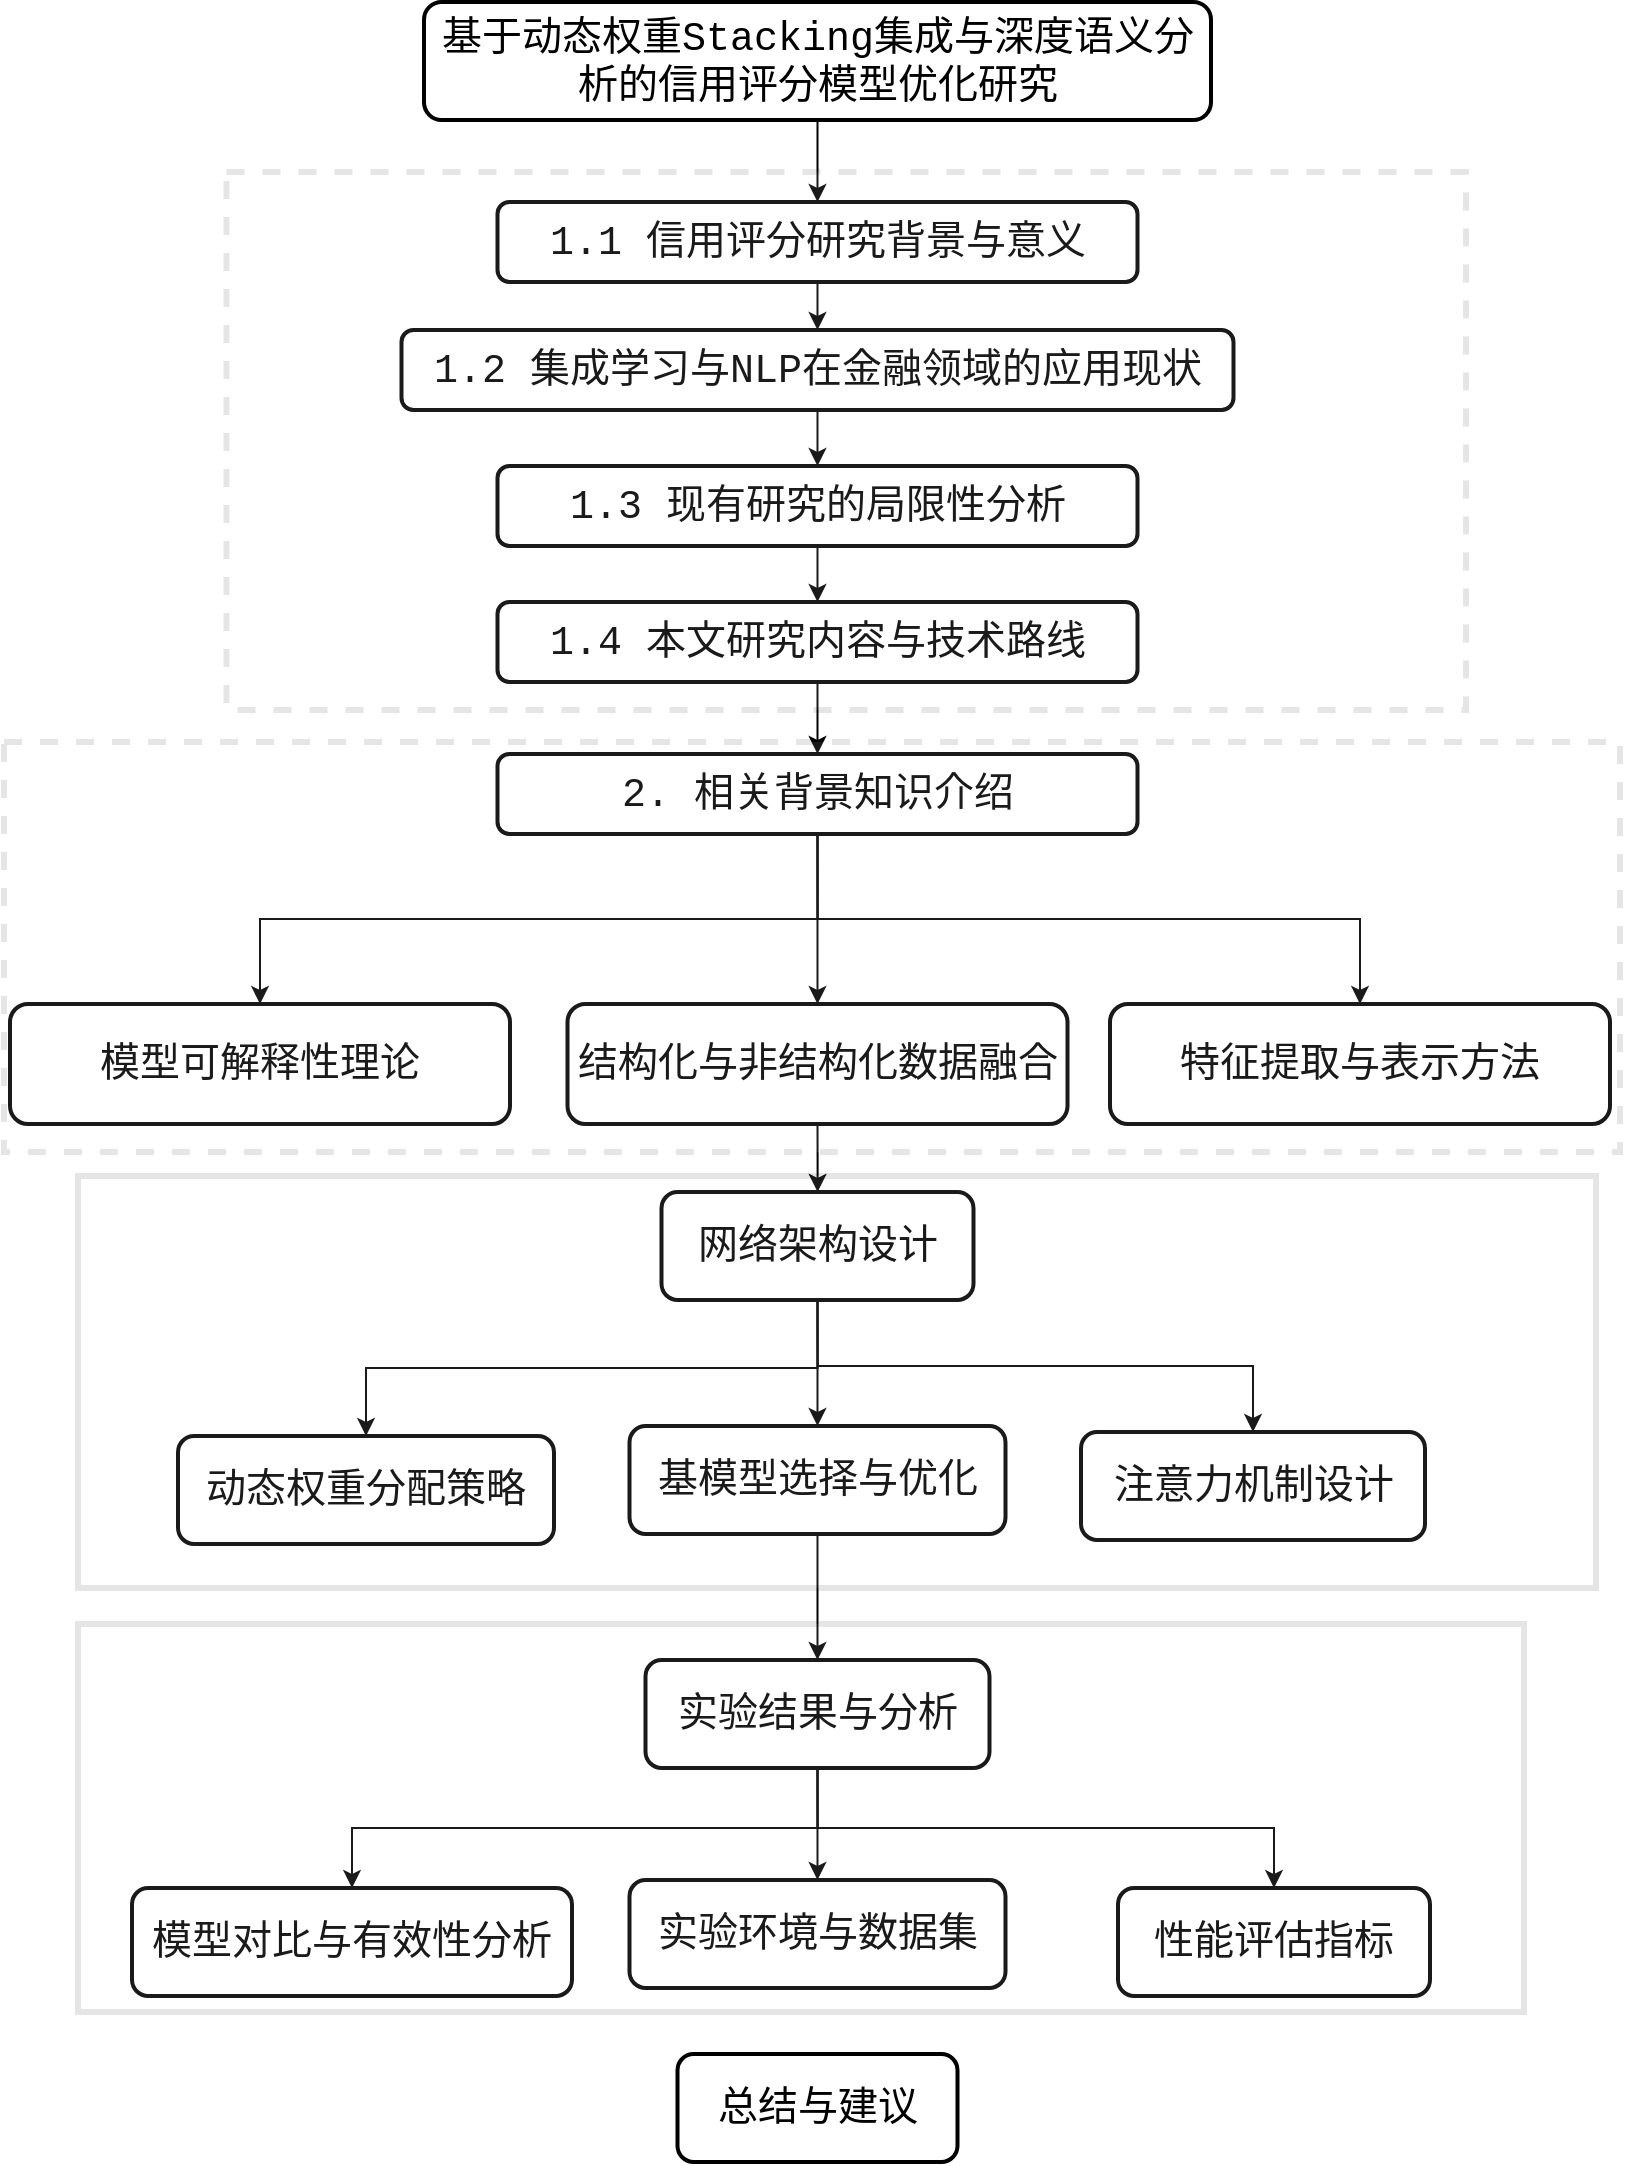 <mxfile version="26.2.8">
  <diagram name="第 1 页" id="PPpE-Jw7pxWeOkip61rG">
    <mxGraphModel dx="2962" dy="1256" grid="0" gridSize="10" guides="1" tooltips="1" connect="1" arrows="1" fold="1" page="1" pageScale="1" pageWidth="827" pageHeight="1169" math="0" shadow="0">
      <root>
        <mxCell id="0" />
        <mxCell id="1" parent="0" />
        <mxCell id="CxowyYTJ_sJW2CtId0G2-92" style="edgeStyle=orthogonalEdgeStyle;rounded=0;orthogonalLoop=1;jettySize=auto;html=1;exitX=0.5;exitY=1;exitDx=0;exitDy=0;entryX=0.5;entryY=0;entryDx=0;entryDy=0;fontSize=20;" edge="1" parent="1" source="CxowyYTJ_sJW2CtId0G2-48" target="CxowyYTJ_sJW2CtId0G2-50">
          <mxGeometry relative="1" as="geometry" />
        </mxCell>
        <mxCell id="CxowyYTJ_sJW2CtId0G2-48" value="基于动态权重Stacking集成与深度语义分析的信用评分模型优化研究" style="whiteSpace=wrap;strokeWidth=2;rounded=1;fontFamily=Courier New;fontSize=20;fontStyle=0" vertex="1" parent="1">
          <mxGeometry x="217" y="39" width="393.5" height="59" as="geometry" />
        </mxCell>
        <mxCell id="CxowyYTJ_sJW2CtId0G2-93" style="edgeStyle=orthogonalEdgeStyle;rounded=0;orthogonalLoop=1;jettySize=auto;html=1;exitX=0.5;exitY=1;exitDx=0;exitDy=0;entryX=0.5;entryY=0;entryDx=0;entryDy=0;fontSize=20;" edge="1" parent="1" source="CxowyYTJ_sJW2CtId0G2-50" target="CxowyYTJ_sJW2CtId0G2-51">
          <mxGeometry relative="1" as="geometry" />
        </mxCell>
        <mxCell id="CxowyYTJ_sJW2CtId0G2-50" value="1.1 信用评分研究背景与意义" style="whiteSpace=wrap;strokeWidth=2;rounded=1;fontFamily=Courier New;fontSize=20;fontStyle=0" vertex="1" parent="1">
          <mxGeometry x="253.75" y="139" width="320" height="40" as="geometry" />
        </mxCell>
        <mxCell id="CxowyYTJ_sJW2CtId0G2-94" style="edgeStyle=orthogonalEdgeStyle;rounded=0;orthogonalLoop=1;jettySize=auto;html=1;exitX=0.5;exitY=1;exitDx=0;exitDy=0;entryX=0.5;entryY=0;entryDx=0;entryDy=0;fontSize=20;" edge="1" parent="1" source="CxowyYTJ_sJW2CtId0G2-51" target="CxowyYTJ_sJW2CtId0G2-52">
          <mxGeometry relative="1" as="geometry" />
        </mxCell>
        <mxCell id="CxowyYTJ_sJW2CtId0G2-51" value="1.2 集成学习与NLP在金融领域的应用现状" style="whiteSpace=wrap;strokeWidth=2;rounded=1;fontFamily=Courier New;fontSize=20;fontStyle=0" vertex="1" parent="1">
          <mxGeometry x="205.75" y="203" width="416" height="40" as="geometry" />
        </mxCell>
        <mxCell id="CxowyYTJ_sJW2CtId0G2-95" style="edgeStyle=orthogonalEdgeStyle;rounded=0;orthogonalLoop=1;jettySize=auto;html=1;exitX=0.5;exitY=1;exitDx=0;exitDy=0;entryX=0.5;entryY=0;entryDx=0;entryDy=0;fontSize=20;" edge="1" parent="1" source="CxowyYTJ_sJW2CtId0G2-52" target="CxowyYTJ_sJW2CtId0G2-53">
          <mxGeometry relative="1" as="geometry" />
        </mxCell>
        <mxCell id="CxowyYTJ_sJW2CtId0G2-52" value="1.3 现有研究的局限性分析" style="whiteSpace=wrap;strokeWidth=2;rounded=1;fontFamily=Courier New;fontSize=20;fontStyle=0" vertex="1" parent="1">
          <mxGeometry x="253.75" y="271" width="320" height="40" as="geometry" />
        </mxCell>
        <mxCell id="CxowyYTJ_sJW2CtId0G2-96" style="edgeStyle=orthogonalEdgeStyle;rounded=0;orthogonalLoop=1;jettySize=auto;html=1;exitX=0.5;exitY=1;exitDx=0;exitDy=0;entryX=0.5;entryY=0;entryDx=0;entryDy=0;fontSize=20;" edge="1" parent="1" source="CxowyYTJ_sJW2CtId0G2-53" target="CxowyYTJ_sJW2CtId0G2-54">
          <mxGeometry relative="1" as="geometry" />
        </mxCell>
        <mxCell id="CxowyYTJ_sJW2CtId0G2-53" value="1.4 本文研究内容与技术路线" style="whiteSpace=wrap;strokeWidth=2;rounded=1;fontFamily=Courier New;fontSize=20;fontStyle=0" vertex="1" parent="1">
          <mxGeometry x="253.75" y="339" width="320" height="40" as="geometry" />
        </mxCell>
        <mxCell id="CxowyYTJ_sJW2CtId0G2-97" style="edgeStyle=orthogonalEdgeStyle;rounded=0;orthogonalLoop=1;jettySize=auto;html=1;exitX=0.5;exitY=1;exitDx=0;exitDy=0;fontSize=20;" edge="1" parent="1" source="CxowyYTJ_sJW2CtId0G2-54" target="CxowyYTJ_sJW2CtId0G2-57">
          <mxGeometry relative="1" as="geometry" />
        </mxCell>
        <mxCell id="CxowyYTJ_sJW2CtId0G2-98" style="edgeStyle=orthogonalEdgeStyle;rounded=0;orthogonalLoop=1;jettySize=auto;html=1;exitX=0.5;exitY=1;exitDx=0;exitDy=0;fontSize=20;" edge="1" parent="1" source="CxowyYTJ_sJW2CtId0G2-54" target="CxowyYTJ_sJW2CtId0G2-55">
          <mxGeometry relative="1" as="geometry" />
        </mxCell>
        <mxCell id="CxowyYTJ_sJW2CtId0G2-99" style="edgeStyle=orthogonalEdgeStyle;rounded=0;orthogonalLoop=1;jettySize=auto;html=1;exitX=0.5;exitY=1;exitDx=0;exitDy=0;fontSize=20;" edge="1" parent="1" source="CxowyYTJ_sJW2CtId0G2-54" target="CxowyYTJ_sJW2CtId0G2-56">
          <mxGeometry relative="1" as="geometry" />
        </mxCell>
        <mxCell id="CxowyYTJ_sJW2CtId0G2-54" value="2. 相关背景知识介绍" style="whiteSpace=wrap;strokeWidth=2;rounded=1;fontFamily=Courier New;fontSize=20;fontStyle=0" vertex="1" parent="1">
          <mxGeometry x="253.75" y="415" width="320" height="40" as="geometry" />
        </mxCell>
        <mxCell id="CxowyYTJ_sJW2CtId0G2-100" style="edgeStyle=orthogonalEdgeStyle;rounded=0;orthogonalLoop=1;jettySize=auto;html=1;exitX=0.5;exitY=1;exitDx=0;exitDy=0;fontSize=20;" edge="1" parent="1" source="CxowyYTJ_sJW2CtId0G2-55" target="CxowyYTJ_sJW2CtId0G2-58">
          <mxGeometry relative="1" as="geometry" />
        </mxCell>
        <mxCell id="CxowyYTJ_sJW2CtId0G2-55" value="结构化与非结构化数据融合" style="whiteSpace=wrap;strokeWidth=2;rounded=1;fontFamily=Courier New;fontSize=20;flipH=1;fontStyle=0" vertex="1" parent="1">
          <mxGeometry x="288.75" y="540" width="250" height="60" as="geometry" />
        </mxCell>
        <mxCell id="CxowyYTJ_sJW2CtId0G2-56" value="特征提取与表示方法" style="whiteSpace=wrap;strokeWidth=2;rounded=1;fontFamily=Courier New;fontSize=20;flipH=1;fontStyle=0" vertex="1" parent="1">
          <mxGeometry x="560" y="540" width="250" height="60" as="geometry" />
        </mxCell>
        <mxCell id="CxowyYTJ_sJW2CtId0G2-57" value="模型可解释性理论" style="whiteSpace=wrap;strokeWidth=2;rounded=1;fontFamily=Courier New;fontSize=20;flipH=1;fontStyle=0" vertex="1" parent="1">
          <mxGeometry x="10" y="540" width="250" height="60" as="geometry" />
        </mxCell>
        <mxCell id="CxowyYTJ_sJW2CtId0G2-101" style="edgeStyle=orthogonalEdgeStyle;rounded=0;orthogonalLoop=1;jettySize=auto;html=1;exitX=0.5;exitY=1;exitDx=0;exitDy=0;fontSize=20;" edge="1" parent="1" source="CxowyYTJ_sJW2CtId0G2-58" target="CxowyYTJ_sJW2CtId0G2-59">
          <mxGeometry relative="1" as="geometry" />
        </mxCell>
        <mxCell id="CxowyYTJ_sJW2CtId0G2-107" style="edgeStyle=orthogonalEdgeStyle;rounded=0;orthogonalLoop=1;jettySize=auto;html=1;exitX=0.5;exitY=1;exitDx=0;exitDy=0;fontSize=20;" edge="1" parent="1" source="CxowyYTJ_sJW2CtId0G2-58" target="CxowyYTJ_sJW2CtId0G2-60">
          <mxGeometry relative="1" as="geometry" />
        </mxCell>
        <mxCell id="CxowyYTJ_sJW2CtId0G2-108" style="edgeStyle=orthogonalEdgeStyle;rounded=0;orthogonalLoop=1;jettySize=auto;html=1;exitX=0.5;exitY=1;exitDx=0;exitDy=0;entryX=0.5;entryY=0;entryDx=0;entryDy=0;fontSize=20;" edge="1" parent="1" source="CxowyYTJ_sJW2CtId0G2-58" target="CxowyYTJ_sJW2CtId0G2-61">
          <mxGeometry relative="1" as="geometry" />
        </mxCell>
        <mxCell id="CxowyYTJ_sJW2CtId0G2-58" value="网络架构设计" style="whiteSpace=wrap;strokeWidth=2;rounded=1;fontFamily=Courier New;fontSize=20;flipV=1;fontStyle=0" vertex="1" parent="1">
          <mxGeometry x="335.75" y="634" width="156" height="54" as="geometry" />
        </mxCell>
        <mxCell id="CxowyYTJ_sJW2CtId0G2-106" style="edgeStyle=orthogonalEdgeStyle;rounded=0;orthogonalLoop=1;jettySize=auto;html=1;exitX=0.5;exitY=1;exitDx=0;exitDy=0;fontSize=20;" edge="1" parent="1" source="CxowyYTJ_sJW2CtId0G2-59" target="CxowyYTJ_sJW2CtId0G2-62">
          <mxGeometry relative="1" as="geometry" />
        </mxCell>
        <mxCell id="CxowyYTJ_sJW2CtId0G2-59" value="基模型选择与优化" style="whiteSpace=wrap;strokeWidth=2;rounded=1;fontFamily=Courier New;fontSize=20;flipH=1;flipV=1;fontStyle=0" vertex="1" parent="1">
          <mxGeometry x="319.75" y="751" width="188" height="54" as="geometry" />
        </mxCell>
        <mxCell id="CxowyYTJ_sJW2CtId0G2-60" value="注意力机制设计" style="whiteSpace=wrap;strokeWidth=2;rounded=1;fontFamily=Courier New;fontSize=20;flipH=1;fontStyle=0" vertex="1" parent="1">
          <mxGeometry x="545.5" y="754" width="172" height="54" as="geometry" />
        </mxCell>
        <mxCell id="CxowyYTJ_sJW2CtId0G2-61" value="动态权重分配策略" style="whiteSpace=wrap;strokeWidth=2;rounded=1;fontFamily=Courier New;fontSize=20;flipH=1;fontStyle=0" vertex="1" parent="1">
          <mxGeometry x="94" y="756" width="188" height="54" as="geometry" />
        </mxCell>
        <mxCell id="CxowyYTJ_sJW2CtId0G2-103" style="edgeStyle=orthogonalEdgeStyle;rounded=0;orthogonalLoop=1;jettySize=auto;html=1;exitX=0.5;exitY=1;exitDx=0;exitDy=0;entryX=0.5;entryY=0;entryDx=0;entryDy=0;fontSize=20;" edge="1" parent="1" source="CxowyYTJ_sJW2CtId0G2-62" target="CxowyYTJ_sJW2CtId0G2-63">
          <mxGeometry relative="1" as="geometry" />
        </mxCell>
        <mxCell id="CxowyYTJ_sJW2CtId0G2-104" style="edgeStyle=orthogonalEdgeStyle;rounded=0;orthogonalLoop=1;jettySize=auto;html=1;exitX=0.5;exitY=1;exitDx=0;exitDy=0;fontSize=20;" edge="1" parent="1" source="CxowyYTJ_sJW2CtId0G2-62" target="CxowyYTJ_sJW2CtId0G2-65">
          <mxGeometry relative="1" as="geometry" />
        </mxCell>
        <mxCell id="CxowyYTJ_sJW2CtId0G2-105" style="edgeStyle=orthogonalEdgeStyle;rounded=0;orthogonalLoop=1;jettySize=auto;html=1;exitX=0.5;exitY=1;exitDx=0;exitDy=0;fontSize=20;" edge="1" parent="1" source="CxowyYTJ_sJW2CtId0G2-62" target="CxowyYTJ_sJW2CtId0G2-64">
          <mxGeometry relative="1" as="geometry" />
        </mxCell>
        <mxCell id="CxowyYTJ_sJW2CtId0G2-62" value="实验结果与分析" style="whiteSpace=wrap;strokeWidth=2;rounded=1;fontFamily=Courier New;fontSize=20;flipV=1;fontStyle=0" vertex="1" parent="1">
          <mxGeometry x="327.75" y="868" width="172" height="54" as="geometry" />
        </mxCell>
        <mxCell id="CxowyYTJ_sJW2CtId0G2-63" value="实验环境与数据集" style="whiteSpace=wrap;strokeWidth=2;rounded=1;fontFamily=Courier New;fontSize=20;flipV=1;flipH=1;fontStyle=0" vertex="1" parent="1">
          <mxGeometry x="319.75" y="978" width="188" height="54" as="geometry" />
        </mxCell>
        <mxCell id="CxowyYTJ_sJW2CtId0G2-64" value="性能评估指标" style="whiteSpace=wrap;strokeWidth=2;rounded=1;fontFamily=Courier New;fontSize=20;flipH=1;fontStyle=0" vertex="1" parent="1">
          <mxGeometry x="564" y="982" width="156" height="54" as="geometry" />
        </mxCell>
        <mxCell id="CxowyYTJ_sJW2CtId0G2-65" value="模型对比与有效性分析" style="whiteSpace=wrap;strokeWidth=2;rounded=1;fontFamily=Courier New;fontSize=20;flipH=1;fontStyle=0" vertex="1" parent="1">
          <mxGeometry x="71" y="982" width="220" height="54" as="geometry" />
        </mxCell>
        <mxCell id="CxowyYTJ_sJW2CtId0G2-66" value="总结与建议" style="whiteSpace=wrap;strokeWidth=2;rounded=1;fontFamily=Courier New;fontSize=20;flipV=1;fontStyle=0" vertex="1" parent="1">
          <mxGeometry x="343.75" y="1065" width="140" height="54" as="geometry" />
        </mxCell>
        <mxCell id="CxowyYTJ_sJW2CtId0G2-110" value="" style="rounded=0;whiteSpace=wrap;html=1;strokeColor=default;dashed=1;opacity=10;strokeWidth=3;" vertex="1" parent="1">
          <mxGeometry x="118.25" y="124" width="619.75" height="269" as="geometry" />
        </mxCell>
        <mxCell id="CxowyYTJ_sJW2CtId0G2-111" value="" style="rounded=0;whiteSpace=wrap;html=1;opacity=10;dashed=1;strokeWidth=3;" vertex="1" parent="1">
          <mxGeometry x="7" y="409" width="808" height="205" as="geometry" />
        </mxCell>
        <mxCell id="CxowyYTJ_sJW2CtId0G2-112" value="" style="rounded=0;whiteSpace=wrap;html=1;opacity=10;strokeWidth=3;" vertex="1" parent="1">
          <mxGeometry x="44" y="626" width="759" height="206" as="geometry" />
        </mxCell>
        <mxCell id="CxowyYTJ_sJW2CtId0G2-113" value="" style="rounded=0;whiteSpace=wrap;html=1;opacity=10;strokeWidth=3;" vertex="1" parent="1">
          <mxGeometry x="44" y="850" width="723" height="194" as="geometry" />
        </mxCell>
      </root>
    </mxGraphModel>
  </diagram>
</mxfile>

